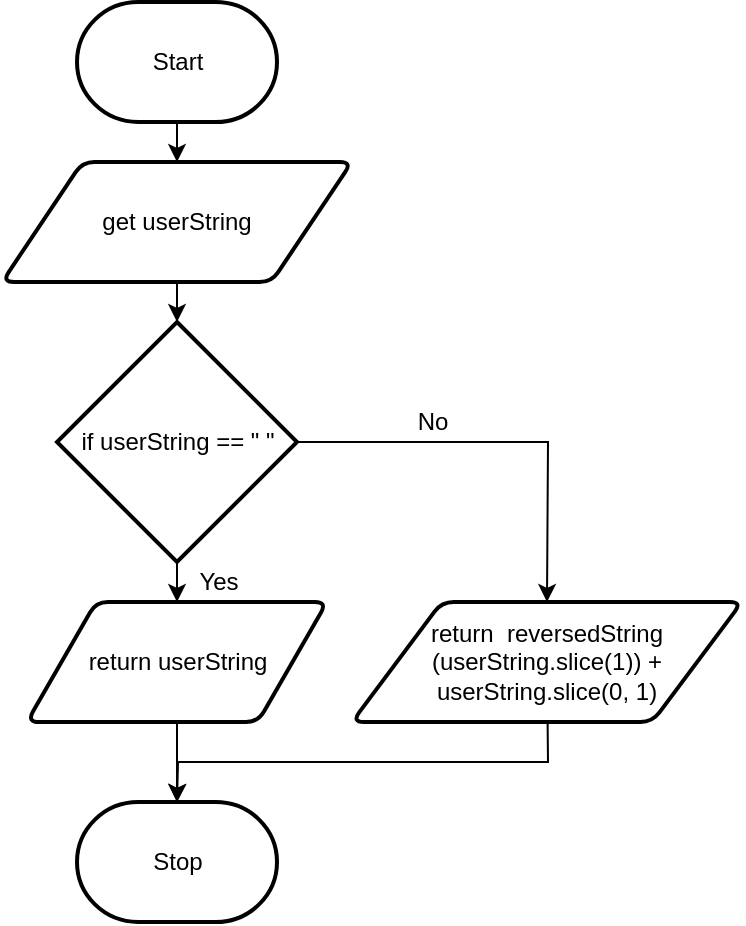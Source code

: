 <mxfile>
    <diagram id="-JoVeIDeRH4r6HVF6VCh" name="Page-1">
        <mxGraphModel dx="1082" dy="749" grid="1" gridSize="10" guides="1" tooltips="1" connect="1" arrows="1" fold="1" page="1" pageScale="1" pageWidth="850" pageHeight="1100" math="0" shadow="0">
            <root>
                <mxCell id="0"/>
                <mxCell id="1" parent="0"/>
                <mxCell id="2" value="" style="edgeStyle=none;html=1;" parent="1" source="3" target="5" edge="1">
                    <mxGeometry relative="1" as="geometry"/>
                </mxCell>
                <mxCell id="3" value="Start" style="strokeWidth=2;html=1;shape=mxgraph.flowchart.terminator;whiteSpace=wrap;" parent="1" vertex="1">
                    <mxGeometry x="347.5" y="90" width="100" height="60" as="geometry"/>
                </mxCell>
                <mxCell id="4" value="" style="edgeStyle=none;html=1;" parent="1" source="5" edge="1">
                    <mxGeometry relative="1" as="geometry">
                        <mxPoint x="397.5" y="250" as="targetPoint"/>
                    </mxGeometry>
                </mxCell>
                <mxCell id="5" value="get userString" style="shape=parallelogram;html=1;strokeWidth=2;perimeter=parallelogramPerimeter;whiteSpace=wrap;rounded=1;arcSize=12;size=0.23;" parent="1" vertex="1">
                    <mxGeometry x="310" y="170" width="175" height="60" as="geometry"/>
                </mxCell>
                <mxCell id="10" value="" style="edgeStyle=none;html=1;" parent="1" source="12" target="14" edge="1">
                    <mxGeometry relative="1" as="geometry"/>
                </mxCell>
                <mxCell id="21" style="edgeStyle=none;html=1;entryX=0.5;entryY=0;entryDx=0;entryDy=0;fontFamily=Helvetica;fontColor=#000000;exitX=1;exitY=0.5;exitDx=0;exitDy=0;exitPerimeter=0;rounded=0;" parent="1" source="12" target="18" edge="1">
                    <mxGeometry relative="1" as="geometry">
                        <Array as="points">
                            <mxPoint x="583" y="310"/>
                        </Array>
                    </mxGeometry>
                </mxCell>
                <mxCell id="12" value="if userString == &quot; &quot;" style="strokeWidth=2;html=1;shape=mxgraph.flowchart.decision;whiteSpace=wrap;" parent="1" vertex="1">
                    <mxGeometry x="337.5" y="250" width="120" height="120" as="geometry"/>
                </mxCell>
                <mxCell id="13" value="" style="edgeStyle=none;html=1;" parent="1" source="14" target="15" edge="1">
                    <mxGeometry relative="1" as="geometry"/>
                </mxCell>
                <mxCell id="14" value="return userString" style="shape=parallelogram;html=1;strokeWidth=2;perimeter=parallelogramPerimeter;whiteSpace=wrap;rounded=1;arcSize=12;size=0.23;" parent="1" vertex="1">
                    <mxGeometry x="322.5" y="390" width="150" height="60" as="geometry"/>
                </mxCell>
                <mxCell id="15" value="Stop" style="strokeWidth=2;html=1;shape=mxgraph.flowchart.terminator;whiteSpace=wrap;" parent="1" vertex="1">
                    <mxGeometry x="347.5" y="490" width="100" height="60" as="geometry"/>
                </mxCell>
                <mxCell id="16" value="Yes" style="text;html=1;resizable=0;autosize=1;align=center;verticalAlign=middle;points=[];fillColor=none;strokeColor=none;rounded=0;" parent="1" vertex="1">
                    <mxGeometry x="397.5" y="370" width="40" height="20" as="geometry"/>
                </mxCell>
                <mxCell id="17" value="No" style="text;html=1;resizable=0;autosize=1;align=center;verticalAlign=middle;points=[];fillColor=none;strokeColor=none;rounded=0;" parent="1" vertex="1">
                    <mxGeometry x="510" y="290" width="30" height="20" as="geometry"/>
                </mxCell>
                <mxCell id="22" style="edgeStyle=none;html=1;entryX=0.5;entryY=0;entryDx=0;entryDy=0;entryPerimeter=0;rounded=0;" edge="1" parent="1" source="18" target="15">
                    <mxGeometry relative="1" as="geometry">
                        <Array as="points">
                            <mxPoint x="583" y="470"/>
                            <mxPoint x="398" y="470"/>
                        </Array>
                    </mxGeometry>
                </mxCell>
                <mxCell id="18" value="&lt;font color=&quot;#000000&quot;&gt;return&amp;nbsp;&lt;span&gt; &lt;/span&gt;&lt;span class=&quot;pl-en&quot; style=&quot;box-sizing: border-box&quot;&gt;&lt;span class=&quot;pl-token&quot; style=&quot;box-sizing: border-box&quot;&gt;reversedString&lt;br&gt;&lt;/span&gt;&lt;/span&gt;&lt;span class=&quot;pl-kos&quot; style=&quot;box-sizing: border-box&quot;&gt;(&lt;/span&gt;&lt;span class=&quot;pl-s1&quot; style=&quot;box-sizing: border-box&quot;&gt;userString&lt;/span&gt;&lt;span class=&quot;pl-kos&quot; style=&quot;box-sizing: border-box&quot;&gt;.&lt;/span&gt;&lt;span class=&quot;pl-en&quot; style=&quot;box-sizing: border-box&quot;&gt;slice&lt;/span&gt;&lt;span class=&quot;pl-kos&quot; style=&quot;box-sizing: border-box&quot;&gt;(&lt;/span&gt;&lt;span class=&quot;pl-c1&quot; style=&quot;box-sizing: border-box&quot;&gt;1&lt;/span&gt;&lt;span class=&quot;pl-kos&quot; style=&quot;box-sizing: border-box&quot;&gt;)&lt;/span&gt;&lt;span class=&quot;pl-kos&quot; style=&quot;box-sizing: border-box&quot;&gt;)&lt;/span&gt;&lt;span&gt; &lt;/span&gt;&lt;span class=&quot;pl-c1&quot; style=&quot;box-sizing: border-box&quot;&gt;+&lt;/span&gt;&lt;span&gt; &lt;/span&gt;&lt;span class=&quot;pl-s1&quot; style=&quot;box-sizing: border-box&quot;&gt;userString&lt;/span&gt;&lt;span class=&quot;pl-kos&quot; style=&quot;box-sizing: border-box&quot;&gt;.&lt;/span&gt;&lt;span class=&quot;pl-en&quot; style=&quot;box-sizing: border-box&quot;&gt;slice&lt;/span&gt;&lt;span class=&quot;pl-kos&quot; style=&quot;box-sizing: border-box&quot;&gt;(&lt;/span&gt;&lt;span class=&quot;pl-c1&quot; style=&quot;box-sizing: border-box&quot;&gt;0&lt;/span&gt;&lt;span class=&quot;pl-kos&quot; style=&quot;box-sizing: border-box&quot;&gt;,&lt;/span&gt;&lt;span&gt; &lt;/span&gt;&lt;span class=&quot;pl-c1&quot; style=&quot;box-sizing: border-box&quot;&gt;1&lt;/span&gt;&lt;span class=&quot;pl-kos&quot; style=&quot;box-sizing: border-box&quot;&gt;)&lt;/span&gt;&lt;/font&gt;" style="shape=parallelogram;html=1;strokeWidth=2;perimeter=parallelogramPerimeter;whiteSpace=wrap;rounded=1;arcSize=12;size=0.23;" parent="1" vertex="1">
                    <mxGeometry x="485" y="390" width="195" height="60" as="geometry"/>
                </mxCell>
            </root>
        </mxGraphModel>
    </diagram>
</mxfile>